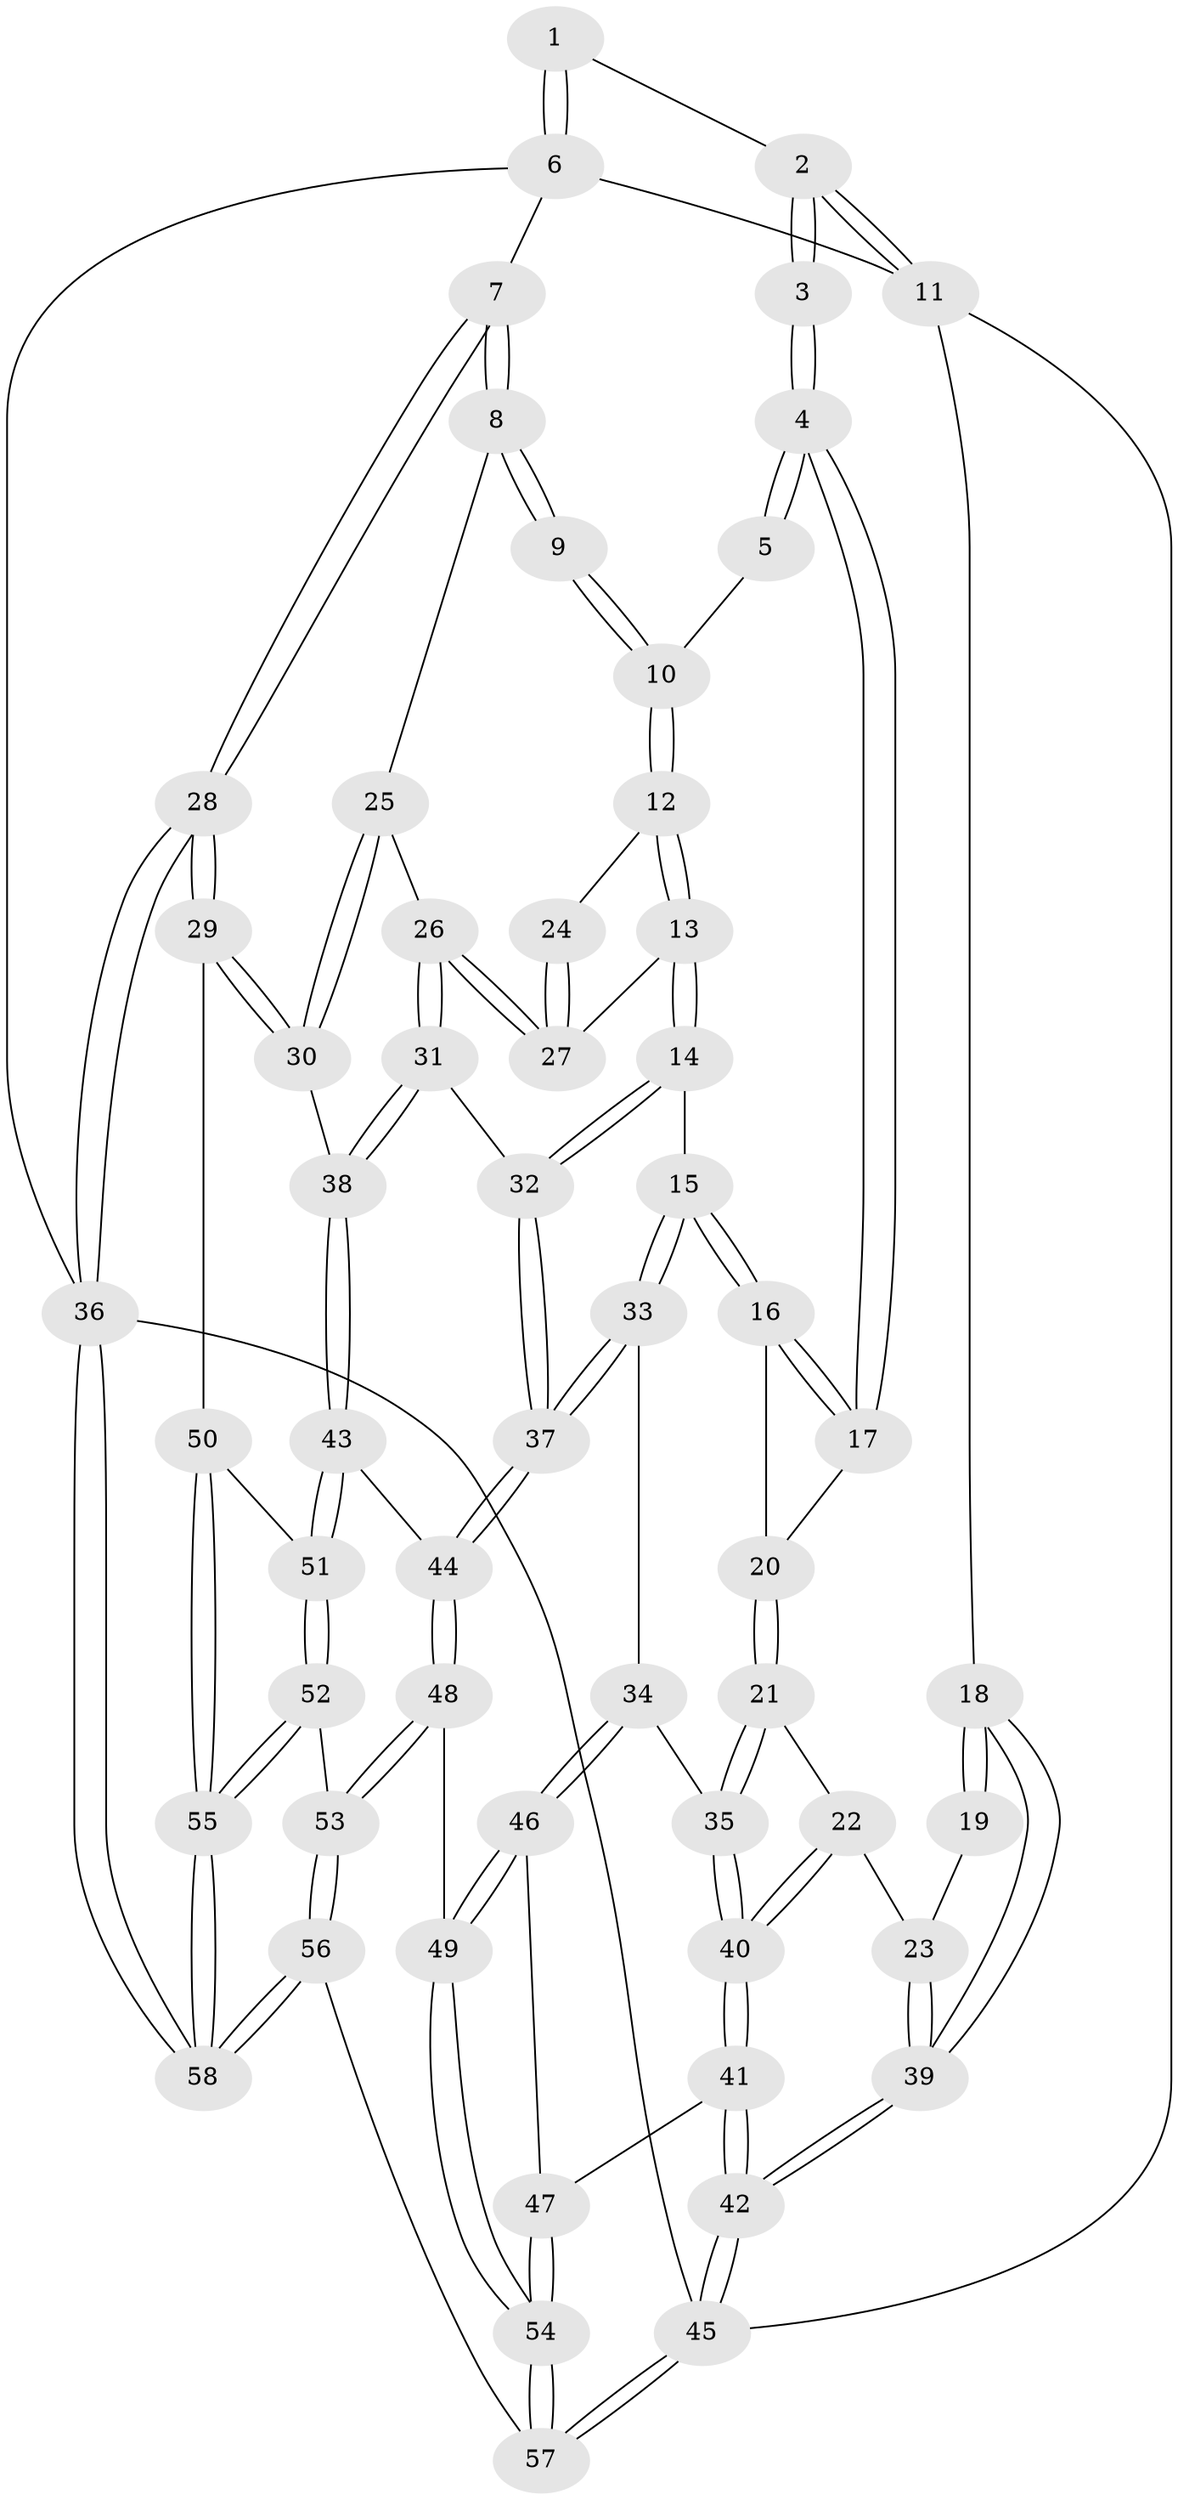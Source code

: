 // Generated by graph-tools (version 1.1) at 2025/00/03/09/25 05:00:25]
// undirected, 58 vertices, 142 edges
graph export_dot {
graph [start="1"]
  node [color=gray90,style=filled];
  1 [pos="+0.5085130220878455+0"];
  2 [pos="+0+0"];
  3 [pos="+0.23057184927053148+0.15958380417465298"];
  4 [pos="+0.24959751654798176+0.1733370437675619"];
  5 [pos="+0.5031450879499569+0.021271847346751187"];
  6 [pos="+1+0"];
  7 [pos="+1+0"];
  8 [pos="+0.94919570520611+0.09587558720446848"];
  9 [pos="+0.8751586628068958+0.12981951409644285"];
  10 [pos="+0.5607411362455894+0.15668686373360585"];
  11 [pos="+0+0"];
  12 [pos="+0.5254875060449231+0.27387963124698134"];
  13 [pos="+0.5145825157923618+0.2969848378553934"];
  14 [pos="+0.47210699791236654+0.33705345530993996"];
  15 [pos="+0.42001505236524234+0.34886942515622377"];
  16 [pos="+0.4121956845561785+0.3437369919075803"];
  17 [pos="+0.25469010372995293+0.18298161080689504"];
  18 [pos="+0+0.32559552921877394"];
  19 [pos="+0.15188114348407886+0.22186116138260764"];
  20 [pos="+0.15409709090308626+0.38818856350464004"];
  21 [pos="+0.09005962156146279+0.4393479439120789"];
  22 [pos="+0.08423483443066394+0.4386724644039773"];
  23 [pos="+0.06182725280386702+0.43099012763090166"];
  24 [pos="+0.7647979778405389+0.2657684226063471"];
  25 [pos="+0.8928887847588118+0.2928506353650929"];
  26 [pos="+0.7574318675151019+0.44812086002178636"];
  27 [pos="+0.722192514478153+0.37237898492101823"];
  28 [pos="+1+0.6732200641243558"];
  29 [pos="+1+0.6650319443499402"];
  30 [pos="+0.9274520447369232+0.602074586936753"];
  31 [pos="+0.7611780373439385+0.48399225208518926"];
  32 [pos="+0.5881306884176868+0.49610239422014024"];
  33 [pos="+0.37446679220847445+0.4502247339294946"];
  34 [pos="+0.2733248874012923+0.5544519121630935"];
  35 [pos="+0.23487324903333828+0.5418316489487623"];
  36 [pos="+1+1"];
  37 [pos="+0.5393209406506912+0.664775646093018"];
  38 [pos="+0.8295796516906051+0.5603637410407621"];
  39 [pos="+0+0.3953475260729584"];
  40 [pos="+0.08113901182650221+0.6700934592277633"];
  41 [pos="+0.031308395130903215+0.7669653013852501"];
  42 [pos="+0+0.8867653709731378"];
  43 [pos="+0.5905613601204103+0.692318337099686"];
  44 [pos="+0.5400542447190659+0.6839203308344234"];
  45 [pos="+0+1"];
  46 [pos="+0.2957008620678992+0.6359389107447986"];
  47 [pos="+0.07597941690612463+0.7657451748845653"];
  48 [pos="+0.4517264820453163+0.7547772785529432"];
  49 [pos="+0.3935302341406493+0.753822124141409"];
  50 [pos="+0.854477762010901+0.7772547542130451"];
  51 [pos="+0.689334920945048+0.7813810169650512"];
  52 [pos="+0.6555194681948334+0.9045207662658055"];
  53 [pos="+0.5288870057515959+0.9118103401696811"];
  54 [pos="+0.30141399170641037+0.8497647990171817"];
  55 [pos="+0.7598906007043862+0.9941398060217067"];
  56 [pos="+0.451993308869077+1"];
  57 [pos="+0.22420130618703366+1"];
  58 [pos="+0.8386459836890066+1"];
  1 -- 2;
  1 -- 6;
  1 -- 6;
  2 -- 3;
  2 -- 3;
  2 -- 11;
  2 -- 11;
  3 -- 4;
  3 -- 4;
  4 -- 5;
  4 -- 5;
  4 -- 17;
  4 -- 17;
  5 -- 10;
  6 -- 7;
  6 -- 11;
  6 -- 36;
  7 -- 8;
  7 -- 8;
  7 -- 28;
  7 -- 28;
  8 -- 9;
  8 -- 9;
  8 -- 25;
  9 -- 10;
  9 -- 10;
  10 -- 12;
  10 -- 12;
  11 -- 18;
  11 -- 45;
  12 -- 13;
  12 -- 13;
  12 -- 24;
  13 -- 14;
  13 -- 14;
  13 -- 27;
  14 -- 15;
  14 -- 32;
  14 -- 32;
  15 -- 16;
  15 -- 16;
  15 -- 33;
  15 -- 33;
  16 -- 17;
  16 -- 17;
  16 -- 20;
  17 -- 20;
  18 -- 19;
  18 -- 19;
  18 -- 39;
  18 -- 39;
  19 -- 23;
  20 -- 21;
  20 -- 21;
  21 -- 22;
  21 -- 35;
  21 -- 35;
  22 -- 23;
  22 -- 40;
  22 -- 40;
  23 -- 39;
  23 -- 39;
  24 -- 27;
  24 -- 27;
  25 -- 26;
  25 -- 30;
  25 -- 30;
  26 -- 27;
  26 -- 27;
  26 -- 31;
  26 -- 31;
  28 -- 29;
  28 -- 29;
  28 -- 36;
  28 -- 36;
  29 -- 30;
  29 -- 30;
  29 -- 50;
  30 -- 38;
  31 -- 32;
  31 -- 38;
  31 -- 38;
  32 -- 37;
  32 -- 37;
  33 -- 34;
  33 -- 37;
  33 -- 37;
  34 -- 35;
  34 -- 46;
  34 -- 46;
  35 -- 40;
  35 -- 40;
  36 -- 58;
  36 -- 58;
  36 -- 45;
  37 -- 44;
  37 -- 44;
  38 -- 43;
  38 -- 43;
  39 -- 42;
  39 -- 42;
  40 -- 41;
  40 -- 41;
  41 -- 42;
  41 -- 42;
  41 -- 47;
  42 -- 45;
  42 -- 45;
  43 -- 44;
  43 -- 51;
  43 -- 51;
  44 -- 48;
  44 -- 48;
  45 -- 57;
  45 -- 57;
  46 -- 47;
  46 -- 49;
  46 -- 49;
  47 -- 54;
  47 -- 54;
  48 -- 49;
  48 -- 53;
  48 -- 53;
  49 -- 54;
  49 -- 54;
  50 -- 51;
  50 -- 55;
  50 -- 55;
  51 -- 52;
  51 -- 52;
  52 -- 53;
  52 -- 55;
  52 -- 55;
  53 -- 56;
  53 -- 56;
  54 -- 57;
  54 -- 57;
  55 -- 58;
  55 -- 58;
  56 -- 57;
  56 -- 58;
  56 -- 58;
}
